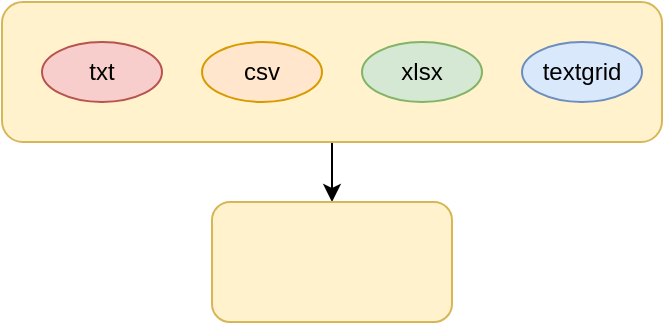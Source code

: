 <mxfile version="21.1.2" type="device">
  <diagram name="第 1 页" id="3yIgRelNyyDREi-5Om5w">
    <mxGraphModel dx="1434" dy="780" grid="1" gridSize="10" guides="1" tooltips="1" connect="1" arrows="1" fold="1" page="1" pageScale="1" pageWidth="1654" pageHeight="2336" math="0" shadow="0">
      <root>
        <mxCell id="0" />
        <mxCell id="1" parent="0" />
        <mxCell id="UVYBUaVjwDQa6h2FHqwo-8" value="" style="edgeStyle=orthogonalEdgeStyle;rounded=0;orthogonalLoop=1;jettySize=auto;html=1;" edge="1" parent="1" source="UVYBUaVjwDQa6h2FHqwo-6" target="UVYBUaVjwDQa6h2FHqwo-7">
          <mxGeometry relative="1" as="geometry" />
        </mxCell>
        <mxCell id="UVYBUaVjwDQa6h2FHqwo-6" value="" style="rounded=1;whiteSpace=wrap;html=1;fillColor=#fff2cc;strokeColor=#d6b656;" vertex="1" parent="1">
          <mxGeometry x="160" y="160" width="330" height="70" as="geometry" />
        </mxCell>
        <mxCell id="UVYBUaVjwDQa6h2FHqwo-1" value="txt" style="ellipse;whiteSpace=wrap;html=1;fillColor=#f8cecc;strokeColor=#b85450;" vertex="1" parent="1">
          <mxGeometry x="180" y="180" width="60" height="30" as="geometry" />
        </mxCell>
        <mxCell id="UVYBUaVjwDQa6h2FHqwo-2" value="csv" style="ellipse;whiteSpace=wrap;html=1;fillColor=#ffe6cc;strokeColor=#d79b00;" vertex="1" parent="1">
          <mxGeometry x="260" y="180" width="60" height="30" as="geometry" />
        </mxCell>
        <mxCell id="UVYBUaVjwDQa6h2FHqwo-3" value="xlsx" style="ellipse;whiteSpace=wrap;html=1;fillColor=#d5e8d4;strokeColor=#82b366;" vertex="1" parent="1">
          <mxGeometry x="340" y="180" width="60" height="30" as="geometry" />
        </mxCell>
        <mxCell id="UVYBUaVjwDQa6h2FHqwo-4" value="textgrid" style="ellipse;whiteSpace=wrap;html=1;fillColor=#dae8fc;strokeColor=#6c8ebf;" vertex="1" parent="1">
          <mxGeometry x="420" y="180" width="60" height="30" as="geometry" />
        </mxCell>
        <mxCell id="UVYBUaVjwDQa6h2FHqwo-7" value="" style="whiteSpace=wrap;html=1;fillColor=#fff2cc;strokeColor=#d6b656;rounded=1;" vertex="1" parent="1">
          <mxGeometry x="265" y="260" width="120" height="60" as="geometry" />
        </mxCell>
      </root>
    </mxGraphModel>
  </diagram>
</mxfile>
